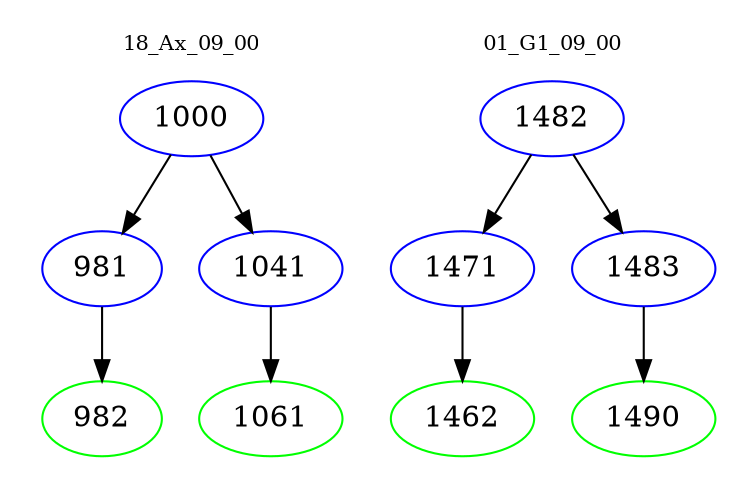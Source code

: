 digraph{
subgraph cluster_0 {
color = white
label = "18_Ax_09_00";
fontsize=10;
T0_1000 [label="1000", color="blue"]
T0_1000 -> T0_981 [color="black"]
T0_981 [label="981", color="blue"]
T0_981 -> T0_982 [color="black"]
T0_982 [label="982", color="green"]
T0_1000 -> T0_1041 [color="black"]
T0_1041 [label="1041", color="blue"]
T0_1041 -> T0_1061 [color="black"]
T0_1061 [label="1061", color="green"]
}
subgraph cluster_1 {
color = white
label = "01_G1_09_00";
fontsize=10;
T1_1482 [label="1482", color="blue"]
T1_1482 -> T1_1471 [color="black"]
T1_1471 [label="1471", color="blue"]
T1_1471 -> T1_1462 [color="black"]
T1_1462 [label="1462", color="green"]
T1_1482 -> T1_1483 [color="black"]
T1_1483 [label="1483", color="blue"]
T1_1483 -> T1_1490 [color="black"]
T1_1490 [label="1490", color="green"]
}
}
